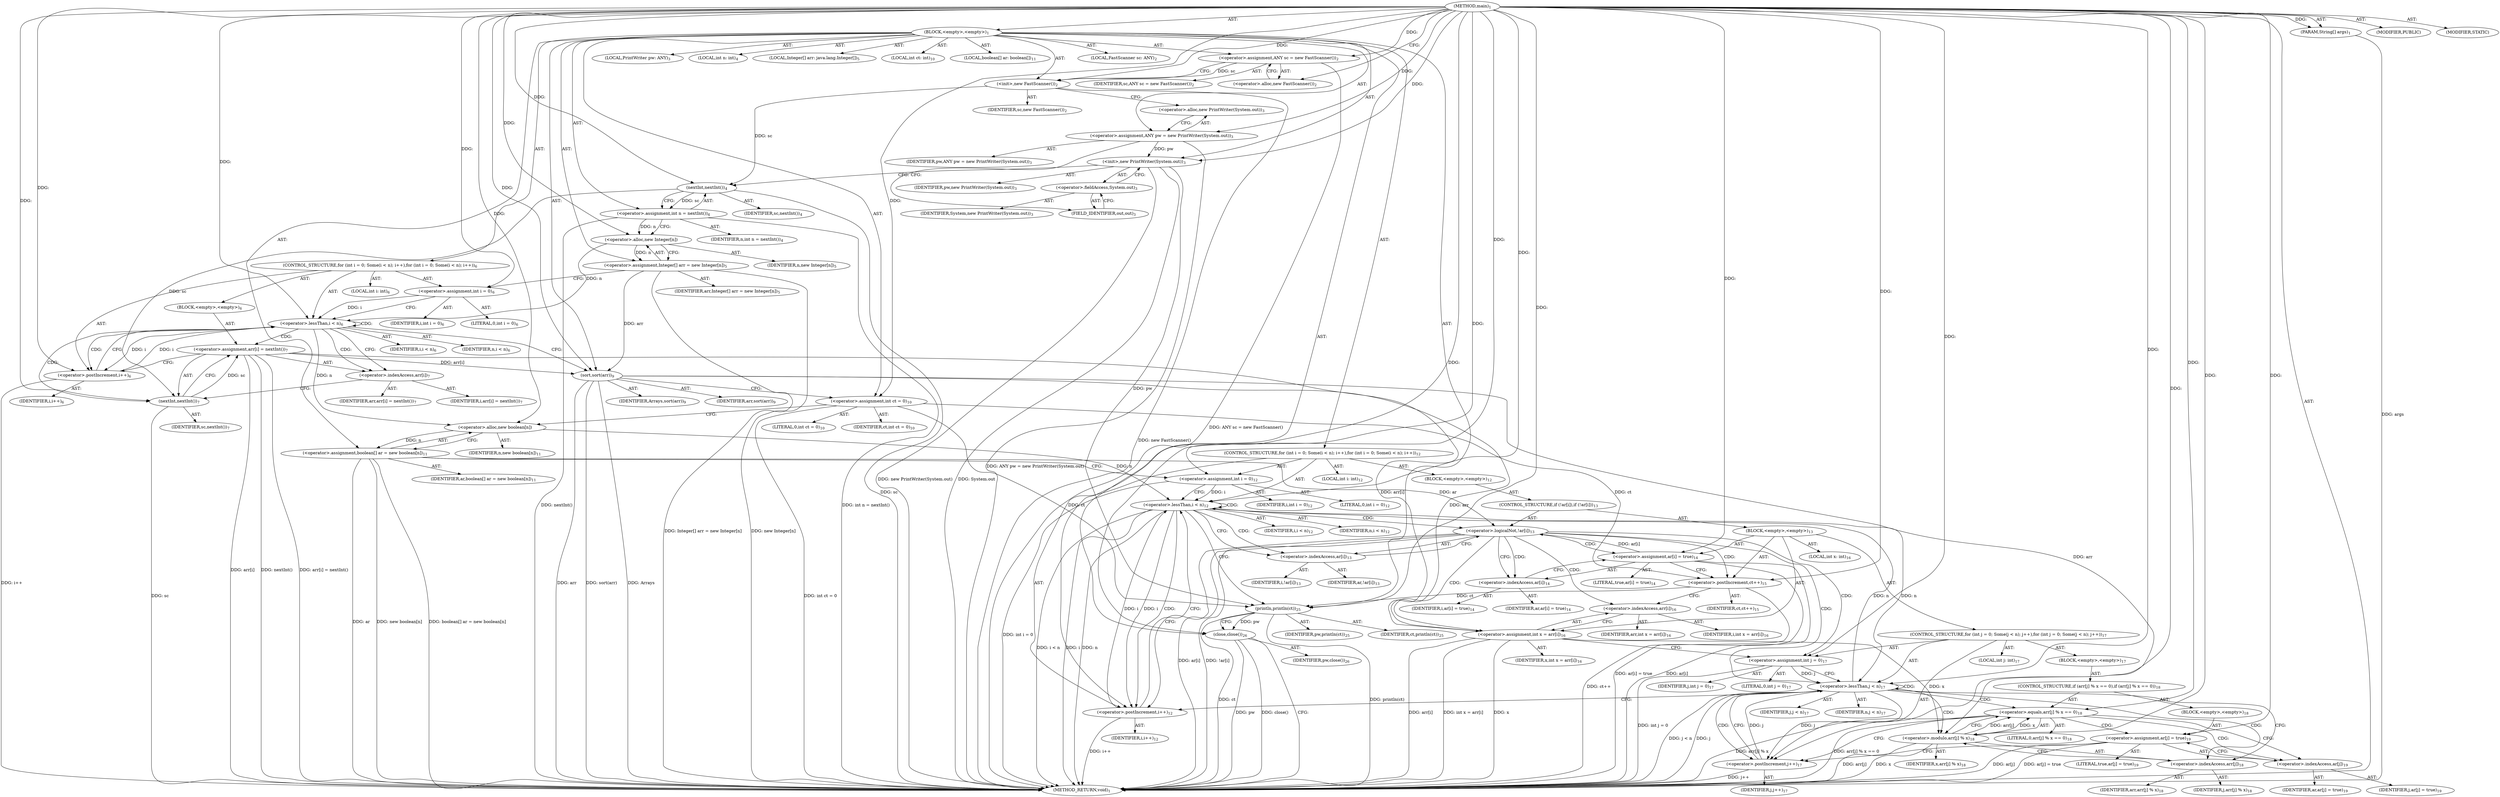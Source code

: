 digraph "main" {  
"21" [label = <(METHOD,main)<SUB>1</SUB>> ]
"22" [label = <(PARAM,String[] args)<SUB>1</SUB>> ]
"23" [label = <(BLOCK,&lt;empty&gt;,&lt;empty&gt;)<SUB>1</SUB>> ]
"4" [label = <(LOCAL,FastScanner sc: ANY)<SUB>2</SUB>> ]
"24" [label = <(&lt;operator&gt;.assignment,ANY sc = new FastScanner())<SUB>2</SUB>> ]
"25" [label = <(IDENTIFIER,sc,ANY sc = new FastScanner())<SUB>2</SUB>> ]
"26" [label = <(&lt;operator&gt;.alloc,new FastScanner())<SUB>2</SUB>> ]
"27" [label = <(&lt;init&gt;,new FastScanner())<SUB>2</SUB>> ]
"3" [label = <(IDENTIFIER,sc,new FastScanner())<SUB>2</SUB>> ]
"6" [label = <(LOCAL,PrintWriter pw: ANY)<SUB>3</SUB>> ]
"28" [label = <(&lt;operator&gt;.assignment,ANY pw = new PrintWriter(System.out))<SUB>3</SUB>> ]
"29" [label = <(IDENTIFIER,pw,ANY pw = new PrintWriter(System.out))<SUB>3</SUB>> ]
"30" [label = <(&lt;operator&gt;.alloc,new PrintWriter(System.out))<SUB>3</SUB>> ]
"31" [label = <(&lt;init&gt;,new PrintWriter(System.out))<SUB>3</SUB>> ]
"5" [label = <(IDENTIFIER,pw,new PrintWriter(System.out))<SUB>3</SUB>> ]
"32" [label = <(&lt;operator&gt;.fieldAccess,System.out)<SUB>3</SUB>> ]
"33" [label = <(IDENTIFIER,System,new PrintWriter(System.out))<SUB>3</SUB>> ]
"34" [label = <(FIELD_IDENTIFIER,out,out)<SUB>3</SUB>> ]
"35" [label = <(LOCAL,int n: int)<SUB>4</SUB>> ]
"36" [label = <(&lt;operator&gt;.assignment,int n = nextInt())<SUB>4</SUB>> ]
"37" [label = <(IDENTIFIER,n,int n = nextInt())<SUB>4</SUB>> ]
"38" [label = <(nextInt,nextInt())<SUB>4</SUB>> ]
"39" [label = <(IDENTIFIER,sc,nextInt())<SUB>4</SUB>> ]
"40" [label = <(LOCAL,Integer[] arr: java.lang.Integer[])<SUB>5</SUB>> ]
"41" [label = <(&lt;operator&gt;.assignment,Integer[] arr = new Integer[n])<SUB>5</SUB>> ]
"42" [label = <(IDENTIFIER,arr,Integer[] arr = new Integer[n])<SUB>5</SUB>> ]
"43" [label = <(&lt;operator&gt;.alloc,new Integer[n])> ]
"44" [label = <(IDENTIFIER,n,new Integer[n])<SUB>5</SUB>> ]
"45" [label = <(CONTROL_STRUCTURE,for (int i = 0; Some(i &lt; n); i++),for (int i = 0; Some(i &lt; n); i++))<SUB>6</SUB>> ]
"46" [label = <(LOCAL,int i: int)<SUB>6</SUB>> ]
"47" [label = <(&lt;operator&gt;.assignment,int i = 0)<SUB>6</SUB>> ]
"48" [label = <(IDENTIFIER,i,int i = 0)<SUB>6</SUB>> ]
"49" [label = <(LITERAL,0,int i = 0)<SUB>6</SUB>> ]
"50" [label = <(&lt;operator&gt;.lessThan,i &lt; n)<SUB>6</SUB>> ]
"51" [label = <(IDENTIFIER,i,i &lt; n)<SUB>6</SUB>> ]
"52" [label = <(IDENTIFIER,n,i &lt; n)<SUB>6</SUB>> ]
"53" [label = <(&lt;operator&gt;.postIncrement,i++)<SUB>6</SUB>> ]
"54" [label = <(IDENTIFIER,i,i++)<SUB>6</SUB>> ]
"55" [label = <(BLOCK,&lt;empty&gt;,&lt;empty&gt;)<SUB>6</SUB>> ]
"56" [label = <(&lt;operator&gt;.assignment,arr[i] = nextInt())<SUB>7</SUB>> ]
"57" [label = <(&lt;operator&gt;.indexAccess,arr[i])<SUB>7</SUB>> ]
"58" [label = <(IDENTIFIER,arr,arr[i] = nextInt())<SUB>7</SUB>> ]
"59" [label = <(IDENTIFIER,i,arr[i] = nextInt())<SUB>7</SUB>> ]
"60" [label = <(nextInt,nextInt())<SUB>7</SUB>> ]
"61" [label = <(IDENTIFIER,sc,nextInt())<SUB>7</SUB>> ]
"62" [label = <(sort,sort(arr))<SUB>9</SUB>> ]
"63" [label = <(IDENTIFIER,Arrays,sort(arr))<SUB>9</SUB>> ]
"64" [label = <(IDENTIFIER,arr,sort(arr))<SUB>9</SUB>> ]
"65" [label = <(LOCAL,int ct: int)<SUB>10</SUB>> ]
"66" [label = <(&lt;operator&gt;.assignment,int ct = 0)<SUB>10</SUB>> ]
"67" [label = <(IDENTIFIER,ct,int ct = 0)<SUB>10</SUB>> ]
"68" [label = <(LITERAL,0,int ct = 0)<SUB>10</SUB>> ]
"69" [label = <(LOCAL,boolean[] ar: boolean[])<SUB>11</SUB>> ]
"70" [label = <(&lt;operator&gt;.assignment,boolean[] ar = new boolean[n])<SUB>11</SUB>> ]
"71" [label = <(IDENTIFIER,ar,boolean[] ar = new boolean[n])<SUB>11</SUB>> ]
"72" [label = <(&lt;operator&gt;.alloc,new boolean[n])> ]
"73" [label = <(IDENTIFIER,n,new boolean[n])<SUB>11</SUB>> ]
"74" [label = <(CONTROL_STRUCTURE,for (int i = 0; Some(i &lt; n); i++),for (int i = 0; Some(i &lt; n); i++))<SUB>12</SUB>> ]
"75" [label = <(LOCAL,int i: int)<SUB>12</SUB>> ]
"76" [label = <(&lt;operator&gt;.assignment,int i = 0)<SUB>12</SUB>> ]
"77" [label = <(IDENTIFIER,i,int i = 0)<SUB>12</SUB>> ]
"78" [label = <(LITERAL,0,int i = 0)<SUB>12</SUB>> ]
"79" [label = <(&lt;operator&gt;.lessThan,i &lt; n)<SUB>12</SUB>> ]
"80" [label = <(IDENTIFIER,i,i &lt; n)<SUB>12</SUB>> ]
"81" [label = <(IDENTIFIER,n,i &lt; n)<SUB>12</SUB>> ]
"82" [label = <(&lt;operator&gt;.postIncrement,i++)<SUB>12</SUB>> ]
"83" [label = <(IDENTIFIER,i,i++)<SUB>12</SUB>> ]
"84" [label = <(BLOCK,&lt;empty&gt;,&lt;empty&gt;)<SUB>12</SUB>> ]
"85" [label = <(CONTROL_STRUCTURE,if (!ar[i]),if (!ar[i]))<SUB>13</SUB>> ]
"86" [label = <(&lt;operator&gt;.logicalNot,!ar[i])<SUB>13</SUB>> ]
"87" [label = <(&lt;operator&gt;.indexAccess,ar[i])<SUB>13</SUB>> ]
"88" [label = <(IDENTIFIER,ar,!ar[i])<SUB>13</SUB>> ]
"89" [label = <(IDENTIFIER,i,!ar[i])<SUB>13</SUB>> ]
"90" [label = <(BLOCK,&lt;empty&gt;,&lt;empty&gt;)<SUB>13</SUB>> ]
"91" [label = <(&lt;operator&gt;.assignment,ar[i] = true)<SUB>14</SUB>> ]
"92" [label = <(&lt;operator&gt;.indexAccess,ar[i])<SUB>14</SUB>> ]
"93" [label = <(IDENTIFIER,ar,ar[i] = true)<SUB>14</SUB>> ]
"94" [label = <(IDENTIFIER,i,ar[i] = true)<SUB>14</SUB>> ]
"95" [label = <(LITERAL,true,ar[i] = true)<SUB>14</SUB>> ]
"96" [label = <(&lt;operator&gt;.postIncrement,ct++)<SUB>15</SUB>> ]
"97" [label = <(IDENTIFIER,ct,ct++)<SUB>15</SUB>> ]
"98" [label = <(LOCAL,int x: int)<SUB>16</SUB>> ]
"99" [label = <(&lt;operator&gt;.assignment,int x = arr[i])<SUB>16</SUB>> ]
"100" [label = <(IDENTIFIER,x,int x = arr[i])<SUB>16</SUB>> ]
"101" [label = <(&lt;operator&gt;.indexAccess,arr[i])<SUB>16</SUB>> ]
"102" [label = <(IDENTIFIER,arr,int x = arr[i])<SUB>16</SUB>> ]
"103" [label = <(IDENTIFIER,i,int x = arr[i])<SUB>16</SUB>> ]
"104" [label = <(CONTROL_STRUCTURE,for (int j = 0; Some(j &lt; n); j++),for (int j = 0; Some(j &lt; n); j++))<SUB>17</SUB>> ]
"105" [label = <(LOCAL,int j: int)<SUB>17</SUB>> ]
"106" [label = <(&lt;operator&gt;.assignment,int j = 0)<SUB>17</SUB>> ]
"107" [label = <(IDENTIFIER,j,int j = 0)<SUB>17</SUB>> ]
"108" [label = <(LITERAL,0,int j = 0)<SUB>17</SUB>> ]
"109" [label = <(&lt;operator&gt;.lessThan,j &lt; n)<SUB>17</SUB>> ]
"110" [label = <(IDENTIFIER,j,j &lt; n)<SUB>17</SUB>> ]
"111" [label = <(IDENTIFIER,n,j &lt; n)<SUB>17</SUB>> ]
"112" [label = <(&lt;operator&gt;.postIncrement,j++)<SUB>17</SUB>> ]
"113" [label = <(IDENTIFIER,j,j++)<SUB>17</SUB>> ]
"114" [label = <(BLOCK,&lt;empty&gt;,&lt;empty&gt;)<SUB>17</SUB>> ]
"115" [label = <(CONTROL_STRUCTURE,if (arr[j] % x == 0),if (arr[j] % x == 0))<SUB>18</SUB>> ]
"116" [label = <(&lt;operator&gt;.equals,arr[j] % x == 0)<SUB>18</SUB>> ]
"117" [label = <(&lt;operator&gt;.modulo,arr[j] % x)<SUB>18</SUB>> ]
"118" [label = <(&lt;operator&gt;.indexAccess,arr[j])<SUB>18</SUB>> ]
"119" [label = <(IDENTIFIER,arr,arr[j] % x)<SUB>18</SUB>> ]
"120" [label = <(IDENTIFIER,j,arr[j] % x)<SUB>18</SUB>> ]
"121" [label = <(IDENTIFIER,x,arr[j] % x)<SUB>18</SUB>> ]
"122" [label = <(LITERAL,0,arr[j] % x == 0)<SUB>18</SUB>> ]
"123" [label = <(BLOCK,&lt;empty&gt;,&lt;empty&gt;)<SUB>18</SUB>> ]
"124" [label = <(&lt;operator&gt;.assignment,ar[j] = true)<SUB>19</SUB>> ]
"125" [label = <(&lt;operator&gt;.indexAccess,ar[j])<SUB>19</SUB>> ]
"126" [label = <(IDENTIFIER,ar,ar[j] = true)<SUB>19</SUB>> ]
"127" [label = <(IDENTIFIER,j,ar[j] = true)<SUB>19</SUB>> ]
"128" [label = <(LITERAL,true,ar[j] = true)<SUB>19</SUB>> ]
"129" [label = <(println,println(ct))<SUB>25</SUB>> ]
"130" [label = <(IDENTIFIER,pw,println(ct))<SUB>25</SUB>> ]
"131" [label = <(IDENTIFIER,ct,println(ct))<SUB>25</SUB>> ]
"132" [label = <(close,close())<SUB>26</SUB>> ]
"133" [label = <(IDENTIFIER,pw,close())<SUB>26</SUB>> ]
"134" [label = <(MODIFIER,PUBLIC)> ]
"135" [label = <(MODIFIER,STATIC)> ]
"136" [label = <(METHOD_RETURN,void)<SUB>1</SUB>> ]
  "21" -> "22"  [ label = "AST: "] 
  "21" -> "23"  [ label = "AST: "] 
  "21" -> "134"  [ label = "AST: "] 
  "21" -> "135"  [ label = "AST: "] 
  "21" -> "136"  [ label = "AST: "] 
  "23" -> "4"  [ label = "AST: "] 
  "23" -> "24"  [ label = "AST: "] 
  "23" -> "27"  [ label = "AST: "] 
  "23" -> "6"  [ label = "AST: "] 
  "23" -> "28"  [ label = "AST: "] 
  "23" -> "31"  [ label = "AST: "] 
  "23" -> "35"  [ label = "AST: "] 
  "23" -> "36"  [ label = "AST: "] 
  "23" -> "40"  [ label = "AST: "] 
  "23" -> "41"  [ label = "AST: "] 
  "23" -> "45"  [ label = "AST: "] 
  "23" -> "62"  [ label = "AST: "] 
  "23" -> "65"  [ label = "AST: "] 
  "23" -> "66"  [ label = "AST: "] 
  "23" -> "69"  [ label = "AST: "] 
  "23" -> "70"  [ label = "AST: "] 
  "23" -> "74"  [ label = "AST: "] 
  "23" -> "129"  [ label = "AST: "] 
  "23" -> "132"  [ label = "AST: "] 
  "24" -> "25"  [ label = "AST: "] 
  "24" -> "26"  [ label = "AST: "] 
  "27" -> "3"  [ label = "AST: "] 
  "28" -> "29"  [ label = "AST: "] 
  "28" -> "30"  [ label = "AST: "] 
  "31" -> "5"  [ label = "AST: "] 
  "31" -> "32"  [ label = "AST: "] 
  "32" -> "33"  [ label = "AST: "] 
  "32" -> "34"  [ label = "AST: "] 
  "36" -> "37"  [ label = "AST: "] 
  "36" -> "38"  [ label = "AST: "] 
  "38" -> "39"  [ label = "AST: "] 
  "41" -> "42"  [ label = "AST: "] 
  "41" -> "43"  [ label = "AST: "] 
  "43" -> "44"  [ label = "AST: "] 
  "45" -> "46"  [ label = "AST: "] 
  "45" -> "47"  [ label = "AST: "] 
  "45" -> "50"  [ label = "AST: "] 
  "45" -> "53"  [ label = "AST: "] 
  "45" -> "55"  [ label = "AST: "] 
  "47" -> "48"  [ label = "AST: "] 
  "47" -> "49"  [ label = "AST: "] 
  "50" -> "51"  [ label = "AST: "] 
  "50" -> "52"  [ label = "AST: "] 
  "53" -> "54"  [ label = "AST: "] 
  "55" -> "56"  [ label = "AST: "] 
  "56" -> "57"  [ label = "AST: "] 
  "56" -> "60"  [ label = "AST: "] 
  "57" -> "58"  [ label = "AST: "] 
  "57" -> "59"  [ label = "AST: "] 
  "60" -> "61"  [ label = "AST: "] 
  "62" -> "63"  [ label = "AST: "] 
  "62" -> "64"  [ label = "AST: "] 
  "66" -> "67"  [ label = "AST: "] 
  "66" -> "68"  [ label = "AST: "] 
  "70" -> "71"  [ label = "AST: "] 
  "70" -> "72"  [ label = "AST: "] 
  "72" -> "73"  [ label = "AST: "] 
  "74" -> "75"  [ label = "AST: "] 
  "74" -> "76"  [ label = "AST: "] 
  "74" -> "79"  [ label = "AST: "] 
  "74" -> "82"  [ label = "AST: "] 
  "74" -> "84"  [ label = "AST: "] 
  "76" -> "77"  [ label = "AST: "] 
  "76" -> "78"  [ label = "AST: "] 
  "79" -> "80"  [ label = "AST: "] 
  "79" -> "81"  [ label = "AST: "] 
  "82" -> "83"  [ label = "AST: "] 
  "84" -> "85"  [ label = "AST: "] 
  "85" -> "86"  [ label = "AST: "] 
  "85" -> "90"  [ label = "AST: "] 
  "86" -> "87"  [ label = "AST: "] 
  "87" -> "88"  [ label = "AST: "] 
  "87" -> "89"  [ label = "AST: "] 
  "90" -> "91"  [ label = "AST: "] 
  "90" -> "96"  [ label = "AST: "] 
  "90" -> "98"  [ label = "AST: "] 
  "90" -> "99"  [ label = "AST: "] 
  "90" -> "104"  [ label = "AST: "] 
  "91" -> "92"  [ label = "AST: "] 
  "91" -> "95"  [ label = "AST: "] 
  "92" -> "93"  [ label = "AST: "] 
  "92" -> "94"  [ label = "AST: "] 
  "96" -> "97"  [ label = "AST: "] 
  "99" -> "100"  [ label = "AST: "] 
  "99" -> "101"  [ label = "AST: "] 
  "101" -> "102"  [ label = "AST: "] 
  "101" -> "103"  [ label = "AST: "] 
  "104" -> "105"  [ label = "AST: "] 
  "104" -> "106"  [ label = "AST: "] 
  "104" -> "109"  [ label = "AST: "] 
  "104" -> "112"  [ label = "AST: "] 
  "104" -> "114"  [ label = "AST: "] 
  "106" -> "107"  [ label = "AST: "] 
  "106" -> "108"  [ label = "AST: "] 
  "109" -> "110"  [ label = "AST: "] 
  "109" -> "111"  [ label = "AST: "] 
  "112" -> "113"  [ label = "AST: "] 
  "114" -> "115"  [ label = "AST: "] 
  "115" -> "116"  [ label = "AST: "] 
  "115" -> "123"  [ label = "AST: "] 
  "116" -> "117"  [ label = "AST: "] 
  "116" -> "122"  [ label = "AST: "] 
  "117" -> "118"  [ label = "AST: "] 
  "117" -> "121"  [ label = "AST: "] 
  "118" -> "119"  [ label = "AST: "] 
  "118" -> "120"  [ label = "AST: "] 
  "123" -> "124"  [ label = "AST: "] 
  "124" -> "125"  [ label = "AST: "] 
  "124" -> "128"  [ label = "AST: "] 
  "125" -> "126"  [ label = "AST: "] 
  "125" -> "127"  [ label = "AST: "] 
  "129" -> "130"  [ label = "AST: "] 
  "129" -> "131"  [ label = "AST: "] 
  "132" -> "133"  [ label = "AST: "] 
  "24" -> "27"  [ label = "CFG: "] 
  "27" -> "30"  [ label = "CFG: "] 
  "28" -> "34"  [ label = "CFG: "] 
  "31" -> "38"  [ label = "CFG: "] 
  "36" -> "43"  [ label = "CFG: "] 
  "41" -> "47"  [ label = "CFG: "] 
  "62" -> "66"  [ label = "CFG: "] 
  "66" -> "72"  [ label = "CFG: "] 
  "70" -> "76"  [ label = "CFG: "] 
  "129" -> "132"  [ label = "CFG: "] 
  "132" -> "136"  [ label = "CFG: "] 
  "26" -> "24"  [ label = "CFG: "] 
  "30" -> "28"  [ label = "CFG: "] 
  "32" -> "31"  [ label = "CFG: "] 
  "38" -> "36"  [ label = "CFG: "] 
  "43" -> "41"  [ label = "CFG: "] 
  "47" -> "50"  [ label = "CFG: "] 
  "50" -> "57"  [ label = "CFG: "] 
  "50" -> "62"  [ label = "CFG: "] 
  "53" -> "50"  [ label = "CFG: "] 
  "72" -> "70"  [ label = "CFG: "] 
  "76" -> "79"  [ label = "CFG: "] 
  "79" -> "87"  [ label = "CFG: "] 
  "79" -> "129"  [ label = "CFG: "] 
  "82" -> "79"  [ label = "CFG: "] 
  "34" -> "32"  [ label = "CFG: "] 
  "56" -> "53"  [ label = "CFG: "] 
  "57" -> "60"  [ label = "CFG: "] 
  "60" -> "56"  [ label = "CFG: "] 
  "86" -> "92"  [ label = "CFG: "] 
  "86" -> "82"  [ label = "CFG: "] 
  "87" -> "86"  [ label = "CFG: "] 
  "91" -> "96"  [ label = "CFG: "] 
  "96" -> "101"  [ label = "CFG: "] 
  "99" -> "106"  [ label = "CFG: "] 
  "92" -> "91"  [ label = "CFG: "] 
  "101" -> "99"  [ label = "CFG: "] 
  "106" -> "109"  [ label = "CFG: "] 
  "109" -> "118"  [ label = "CFG: "] 
  "109" -> "82"  [ label = "CFG: "] 
  "112" -> "109"  [ label = "CFG: "] 
  "116" -> "125"  [ label = "CFG: "] 
  "116" -> "112"  [ label = "CFG: "] 
  "117" -> "116"  [ label = "CFG: "] 
  "124" -> "112"  [ label = "CFG: "] 
  "118" -> "117"  [ label = "CFG: "] 
  "125" -> "124"  [ label = "CFG: "] 
  "21" -> "26"  [ label = "CFG: "] 
  "22" -> "136"  [ label = "DDG: args"] 
  "24" -> "136"  [ label = "DDG: ANY sc = new FastScanner()"] 
  "27" -> "136"  [ label = "DDG: new FastScanner()"] 
  "28" -> "136"  [ label = "DDG: ANY pw = new PrintWriter(System.out)"] 
  "31" -> "136"  [ label = "DDG: System.out"] 
  "31" -> "136"  [ label = "DDG: new PrintWriter(System.out)"] 
  "38" -> "136"  [ label = "DDG: sc"] 
  "36" -> "136"  [ label = "DDG: nextInt()"] 
  "36" -> "136"  [ label = "DDG: int n = nextInt()"] 
  "41" -> "136"  [ label = "DDG: new Integer[n]"] 
  "41" -> "136"  [ label = "DDG: Integer[] arr = new Integer[n]"] 
  "62" -> "136"  [ label = "DDG: arr"] 
  "62" -> "136"  [ label = "DDG: sort(arr)"] 
  "66" -> "136"  [ label = "DDG: int ct = 0"] 
  "70" -> "136"  [ label = "DDG: ar"] 
  "70" -> "136"  [ label = "DDG: new boolean[n]"] 
  "70" -> "136"  [ label = "DDG: boolean[] ar = new boolean[n]"] 
  "76" -> "136"  [ label = "DDG: int i = 0"] 
  "79" -> "136"  [ label = "DDG: i"] 
  "79" -> "136"  [ label = "DDG: n"] 
  "79" -> "136"  [ label = "DDG: i &lt; n"] 
  "129" -> "136"  [ label = "DDG: ct"] 
  "129" -> "136"  [ label = "DDG: println(ct)"] 
  "132" -> "136"  [ label = "DDG: pw"] 
  "132" -> "136"  [ label = "DDG: close()"] 
  "86" -> "136"  [ label = "DDG: ar[i]"] 
  "86" -> "136"  [ label = "DDG: !ar[i]"] 
  "91" -> "136"  [ label = "DDG: ar[i]"] 
  "91" -> "136"  [ label = "DDG: ar[i] = true"] 
  "96" -> "136"  [ label = "DDG: ct++"] 
  "99" -> "136"  [ label = "DDG: x"] 
  "99" -> "136"  [ label = "DDG: arr[i]"] 
  "99" -> "136"  [ label = "DDG: int x = arr[i]"] 
  "106" -> "136"  [ label = "DDG: int j = 0"] 
  "109" -> "136"  [ label = "DDG: j"] 
  "109" -> "136"  [ label = "DDG: j &lt; n"] 
  "82" -> "136"  [ label = "DDG: i++"] 
  "117" -> "136"  [ label = "DDG: arr[j]"] 
  "117" -> "136"  [ label = "DDG: x"] 
  "116" -> "136"  [ label = "DDG: arr[j] % x"] 
  "116" -> "136"  [ label = "DDG: arr[j] % x == 0"] 
  "124" -> "136"  [ label = "DDG: ar[j]"] 
  "124" -> "136"  [ label = "DDG: ar[j] = true"] 
  "112" -> "136"  [ label = "DDG: j++"] 
  "56" -> "136"  [ label = "DDG: arr[i]"] 
  "60" -> "136"  [ label = "DDG: sc"] 
  "56" -> "136"  [ label = "DDG: nextInt()"] 
  "56" -> "136"  [ label = "DDG: arr[i] = nextInt()"] 
  "53" -> "136"  [ label = "DDG: i++"] 
  "62" -> "136"  [ label = "DDG: Arrays"] 
  "21" -> "22"  [ label = "DDG: "] 
  "21" -> "24"  [ label = "DDG: "] 
  "21" -> "28"  [ label = "DDG: "] 
  "38" -> "36"  [ label = "DDG: sc"] 
  "43" -> "41"  [ label = "DDG: n"] 
  "21" -> "66"  [ label = "DDG: "] 
  "72" -> "70"  [ label = "DDG: n"] 
  "24" -> "27"  [ label = "DDG: sc"] 
  "21" -> "27"  [ label = "DDG: "] 
  "28" -> "31"  [ label = "DDG: pw"] 
  "21" -> "31"  [ label = "DDG: "] 
  "21" -> "47"  [ label = "DDG: "] 
  "21" -> "62"  [ label = "DDG: "] 
  "41" -> "62"  [ label = "DDG: arr"] 
  "56" -> "62"  [ label = "DDG: arr[i]"] 
  "21" -> "76"  [ label = "DDG: "] 
  "31" -> "129"  [ label = "DDG: pw"] 
  "21" -> "129"  [ label = "DDG: "] 
  "66" -> "129"  [ label = "DDG: ct"] 
  "96" -> "129"  [ label = "DDG: ct"] 
  "129" -> "132"  [ label = "DDG: pw"] 
  "21" -> "132"  [ label = "DDG: "] 
  "27" -> "38"  [ label = "DDG: sc"] 
  "21" -> "38"  [ label = "DDG: "] 
  "36" -> "43"  [ label = "DDG: n"] 
  "21" -> "43"  [ label = "DDG: "] 
  "47" -> "50"  [ label = "DDG: i"] 
  "53" -> "50"  [ label = "DDG: i"] 
  "21" -> "50"  [ label = "DDG: "] 
  "43" -> "50"  [ label = "DDG: n"] 
  "50" -> "53"  [ label = "DDG: i"] 
  "21" -> "53"  [ label = "DDG: "] 
  "60" -> "56"  [ label = "DDG: sc"] 
  "50" -> "72"  [ label = "DDG: n"] 
  "21" -> "72"  [ label = "DDG: "] 
  "76" -> "79"  [ label = "DDG: i"] 
  "82" -> "79"  [ label = "DDG: i"] 
  "21" -> "79"  [ label = "DDG: "] 
  "72" -> "79"  [ label = "DDG: n"] 
  "109" -> "79"  [ label = "DDG: n"] 
  "79" -> "82"  [ label = "DDG: i"] 
  "21" -> "82"  [ label = "DDG: "] 
  "38" -> "60"  [ label = "DDG: sc"] 
  "21" -> "60"  [ label = "DDG: "] 
  "70" -> "86"  [ label = "DDG: ar"] 
  "91" -> "86"  [ label = "DDG: ar[i]"] 
  "21" -> "91"  [ label = "DDG: "] 
  "62" -> "99"  [ label = "DDG: arr"] 
  "56" -> "99"  [ label = "DDG: arr[i]"] 
  "66" -> "96"  [ label = "DDG: ct"] 
  "21" -> "96"  [ label = "DDG: "] 
  "21" -> "106"  [ label = "DDG: "] 
  "106" -> "109"  [ label = "DDG: j"] 
  "112" -> "109"  [ label = "DDG: j"] 
  "21" -> "109"  [ label = "DDG: "] 
  "79" -> "109"  [ label = "DDG: n"] 
  "109" -> "112"  [ label = "DDG: j"] 
  "21" -> "112"  [ label = "DDG: "] 
  "117" -> "116"  [ label = "DDG: arr[j]"] 
  "117" -> "116"  [ label = "DDG: x"] 
  "21" -> "116"  [ label = "DDG: "] 
  "21" -> "124"  [ label = "DDG: "] 
  "62" -> "117"  [ label = "DDG: arr"] 
  "99" -> "117"  [ label = "DDG: x"] 
  "21" -> "117"  [ label = "DDG: "] 
  "50" -> "60"  [ label = "CDG: "] 
  "50" -> "57"  [ label = "CDG: "] 
  "50" -> "56"  [ label = "CDG: "] 
  "50" -> "50"  [ label = "CDG: "] 
  "50" -> "53"  [ label = "CDG: "] 
  "79" -> "87"  [ label = "CDG: "] 
  "79" -> "82"  [ label = "CDG: "] 
  "79" -> "79"  [ label = "CDG: "] 
  "79" -> "86"  [ label = "CDG: "] 
  "86" -> "96"  [ label = "CDG: "] 
  "86" -> "99"  [ label = "CDG: "] 
  "86" -> "92"  [ label = "CDG: "] 
  "86" -> "106"  [ label = "CDG: "] 
  "86" -> "91"  [ label = "CDG: "] 
  "86" -> "101"  [ label = "CDG: "] 
  "86" -> "109"  [ label = "CDG: "] 
  "109" -> "116"  [ label = "CDG: "] 
  "109" -> "112"  [ label = "CDG: "] 
  "109" -> "118"  [ label = "CDG: "] 
  "109" -> "117"  [ label = "CDG: "] 
  "109" -> "109"  [ label = "CDG: "] 
  "116" -> "124"  [ label = "CDG: "] 
  "116" -> "125"  [ label = "CDG: "] 
}
